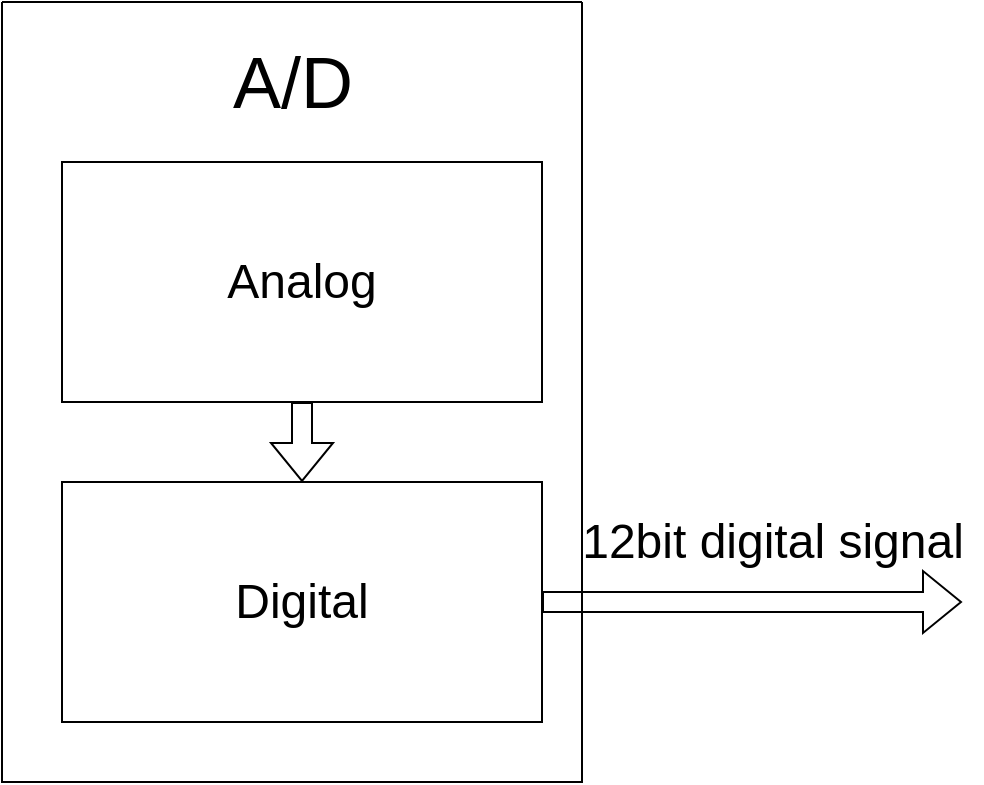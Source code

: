<mxfile version="24.8.1">
  <diagram name="Page-1" id="wE83LsZzIeXdS4NZE4BO">
    <mxGraphModel dx="1193" dy="726" grid="1" gridSize="10" guides="1" tooltips="1" connect="1" arrows="1" fold="1" page="1" pageScale="1" pageWidth="827" pageHeight="1169" math="0" shadow="0">
      <root>
        <mxCell id="0" />
        <mxCell id="1" parent="0" />
        <mxCell id="HeSdFxaNBYyBrIA2g6oS-11" value="&lt;font style=&quot;font-size: 24px;&quot;&gt;12bit digital signal&lt;/font&gt;" style="text;html=1;align=center;verticalAlign=middle;resizable=0;points=[];autosize=1;strokeColor=none;fillColor=none;" parent="1" vertex="1">
          <mxGeometry x="610" y="410" width="210" height="40" as="geometry" />
        </mxCell>
        <mxCell id="SIO1ifh6o1rjMVHVPqWp-1" value="&lt;font style=&quot;font-size: 24px;&quot;&gt;Analog&lt;/font&gt;" style="rounded=0;whiteSpace=wrap;html=1;" vertex="1" parent="1">
          <mxGeometry x="360" y="240" width="240" height="120" as="geometry" />
        </mxCell>
        <mxCell id="SIO1ifh6o1rjMVHVPqWp-2" value="&lt;font style=&quot;font-size: 24px;&quot;&gt;Digital&lt;/font&gt;" style="rounded=0;whiteSpace=wrap;html=1;" vertex="1" parent="1">
          <mxGeometry x="360" y="400" width="240" height="120" as="geometry" />
        </mxCell>
        <mxCell id="SIO1ifh6o1rjMVHVPqWp-3" value="" style="shape=flexArrow;endArrow=classic;html=1;rounded=0;exitX=1;exitY=0.5;exitDx=0;exitDy=0;" edge="1" parent="1" source="SIO1ifh6o1rjMVHVPqWp-2">
          <mxGeometry width="50" height="50" relative="1" as="geometry">
            <mxPoint x="660" y="460" as="sourcePoint" />
            <mxPoint x="810" y="460" as="targetPoint" />
          </mxGeometry>
        </mxCell>
        <mxCell id="SIO1ifh6o1rjMVHVPqWp-6" value="" style="shape=flexArrow;endArrow=classic;html=1;rounded=0;exitX=0.5;exitY=1;exitDx=0;exitDy=0;entryX=0.5;entryY=0;entryDx=0;entryDy=0;" edge="1" parent="1" source="SIO1ifh6o1rjMVHVPqWp-1" target="SIO1ifh6o1rjMVHVPqWp-2">
          <mxGeometry width="50" height="50" relative="1" as="geometry">
            <mxPoint x="400" y="470" as="sourcePoint" />
            <mxPoint x="450" y="420" as="targetPoint" />
          </mxGeometry>
        </mxCell>
        <mxCell id="SIO1ifh6o1rjMVHVPqWp-7" value="" style="swimlane;startSize=0;" vertex="1" parent="1">
          <mxGeometry x="330" y="160" width="290" height="390" as="geometry" />
        </mxCell>
        <mxCell id="SIO1ifh6o1rjMVHVPqWp-8" value="&lt;font style=&quot;font-size: 36px;&quot;&gt;A/D&lt;/font&gt;" style="text;html=1;align=center;verticalAlign=middle;resizable=0;points=[];autosize=1;strokeColor=none;fillColor=none;" vertex="1" parent="SIO1ifh6o1rjMVHVPqWp-7">
          <mxGeometry x="105" y="10" width="80" height="60" as="geometry" />
        </mxCell>
      </root>
    </mxGraphModel>
  </diagram>
</mxfile>
